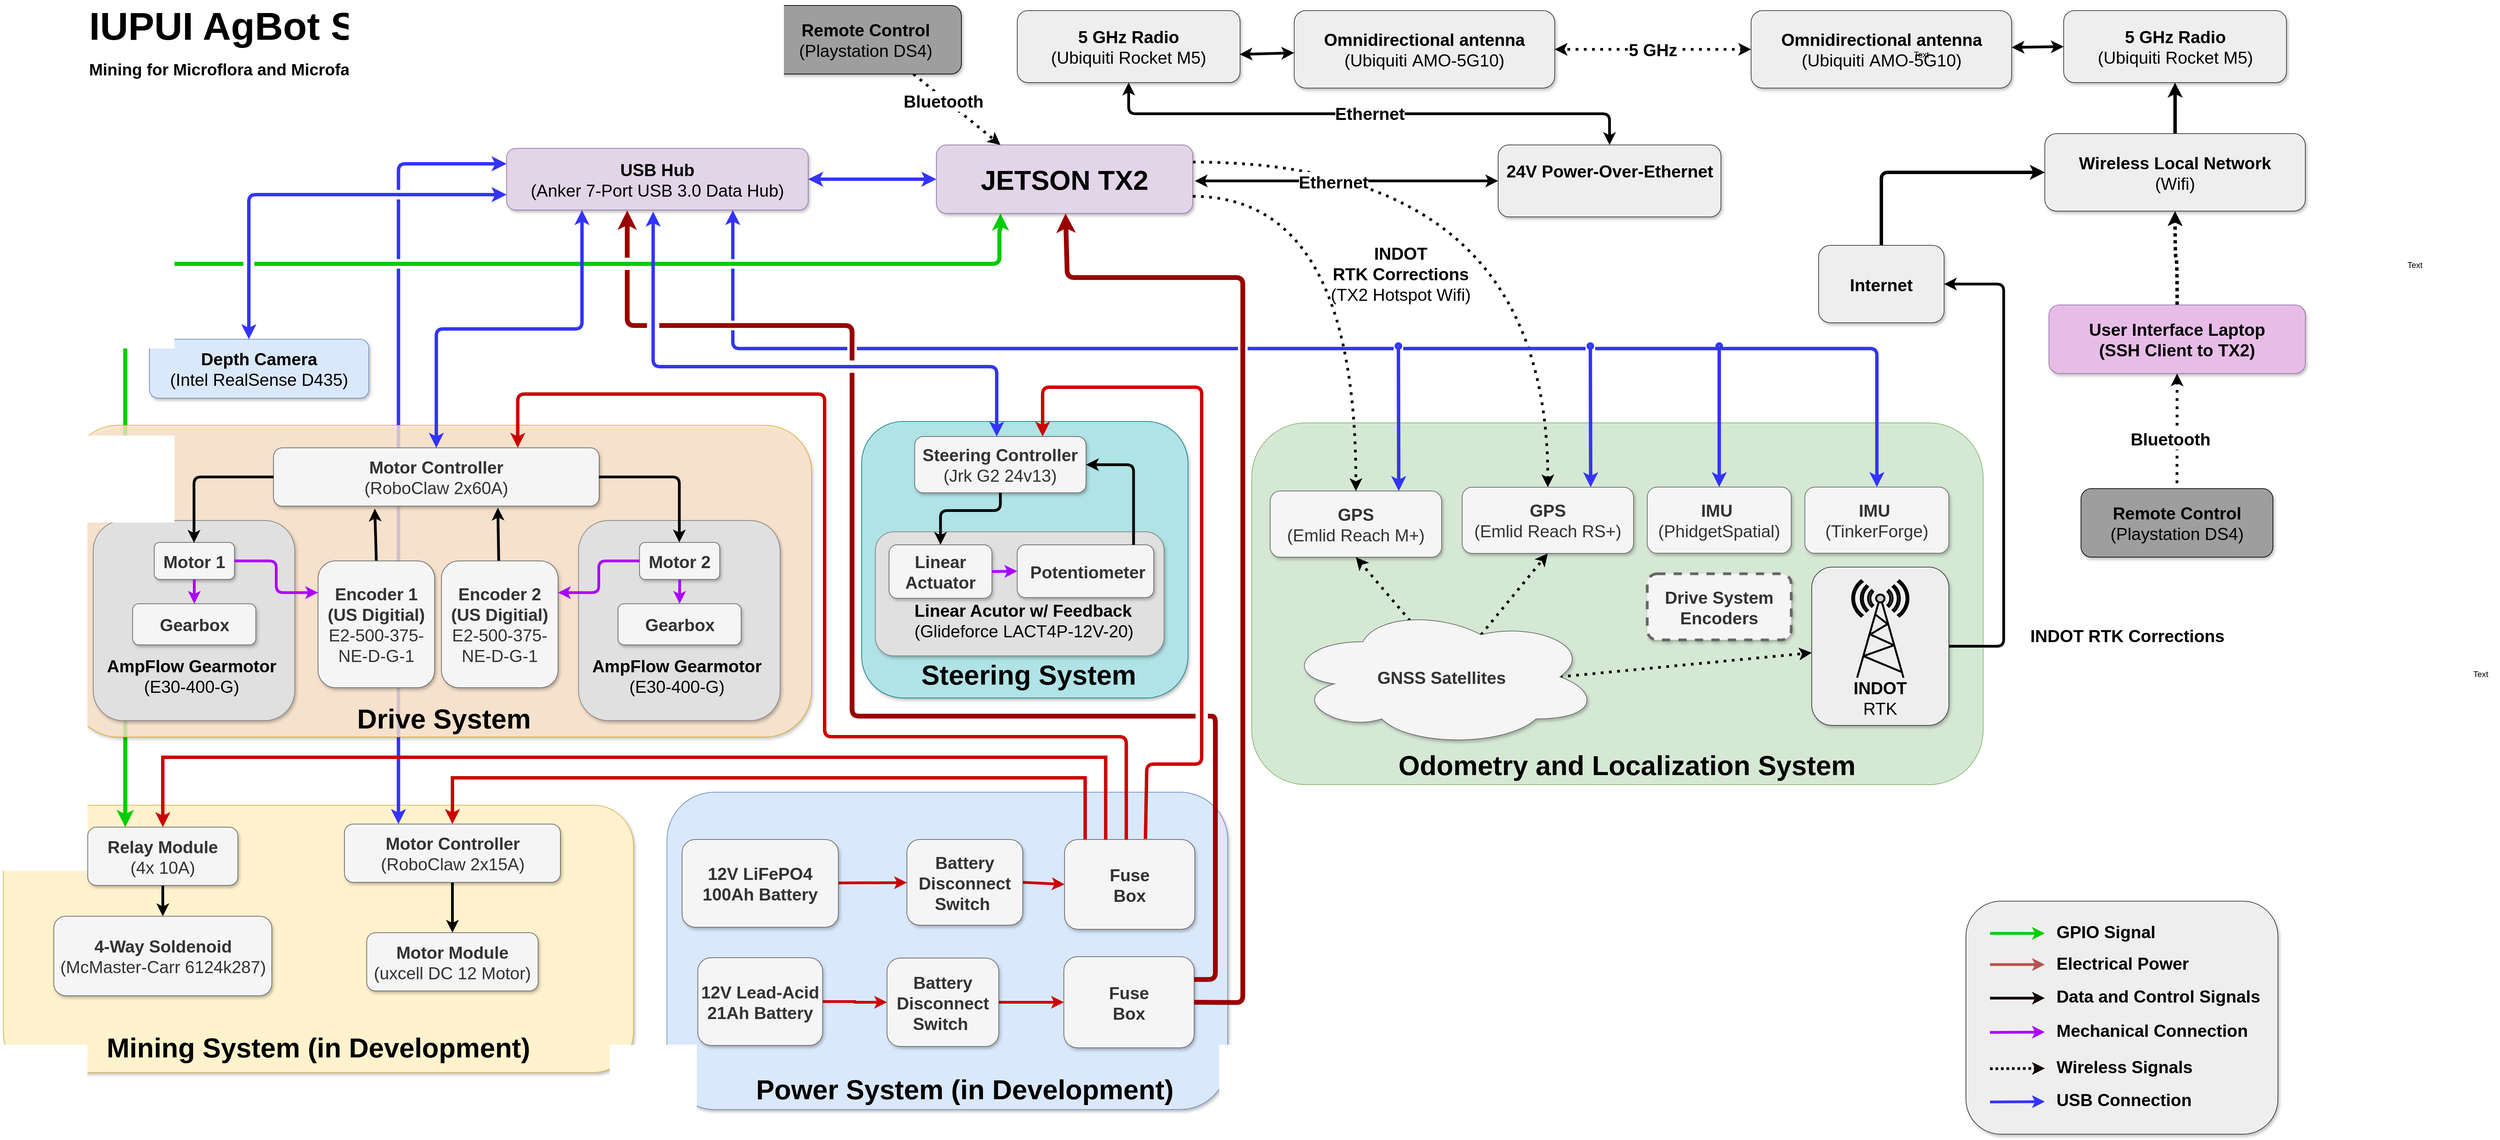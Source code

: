 <mxfile version="10.7.5" type="github"><diagram id="c7b91527-b3c9-c401-8c27-ed36d9b6db45" name="Page-1"><mxGraphModel dx="5685" dy="1828" grid="1" gridSize="10" guides="1" tooltips="1" connect="1" arrows="1" fold="1" page="1" pageScale="1" pageWidth="1100" pageHeight="850" background="none" math="0" shadow="0"><root><mxCell id="0"/><mxCell id="1" parent="0"/><mxCell id="mh8wZP59C19IAuyCAuwF-59" value="" style="rounded=1;whiteSpace=wrap;html=1;fillColor=#eeeeee;strokeColor=#36393d;shadow=1;" vertex="1" parent="1"><mxGeometry x="1685" y="1340" width="455" height="340" as="geometry"/></mxCell><mxCell id="3Rk6puKubH_2i6GcZ30m-33" value="" style="rounded=1;whiteSpace=wrap;html=1;fillColor=#fff2cc;strokeColor=#d6b656;shadow=1;" parent="1" vertex="1"><mxGeometry x="-1178" y="1200" width="919" height="390" as="geometry"/></mxCell><mxCell id="8XZbsnvx1l9D3-8r-1lt-58" value="&lt;font style=&quot;font-size: 25px&quot;&gt;&lt;br&gt;&lt;/font&gt;" style="rounded=1;whiteSpace=wrap;html=1;fillColor=#d5e8d4;strokeColor=#82b366;shadow=0;" parent="1" vertex="1"><mxGeometry x="643" y="642" width="1067" height="528" as="geometry"/></mxCell><mxCell id="6LQpHchEncm5J4USK1RE-42" style="edgeStyle=orthogonalEdgeStyle;rounded=1;html=1;entryX=0;entryY=0.5;entryDx=0;entryDy=0;jettySize=auto;orthogonalLoop=1;strokeColor=#3333FF;strokeWidth=5;fillColor=#ffffff;startArrow=classic;startFill=1;" parent="1" source="2" target="v0QD_bdSHW0CZXDY8xYx-74" edge="1"><mxGeometry relative="1" as="geometry"/></mxCell><mxCell id="2" value="&lt;font style=&quot;font-size: 25px&quot;&gt;&lt;b&gt;USB Hub&lt;/b&gt;&lt;br&gt;(Anker 7-Port USB 3.0 Data Hub)&lt;/font&gt;&lt;span&gt;&lt;b&gt;&lt;br&gt;&lt;/b&gt;&lt;/span&gt;" style="rounded=1;whiteSpace=wrap;html=1;fillColor=#e1d5e7;strokeColor=#9673a6;shadow=1;" parent="1" vertex="1"><mxGeometry x="-444" y="241.5" width="440" height="90" as="geometry"/></mxCell><mxCell id="rVaA4te5ELZf3qV621WV-30" style="edgeStyle=orthogonalEdgeStyle;rounded=1;html=1;exitX=0.25;exitY=1;exitDx=0;exitDy=0;entryX=0.75;entryY=0;entryDx=0;entryDy=0;jettySize=auto;orthogonalLoop=1;strokeColor=none;fontSize=25;strokeWidth=4;fillColor=#ffffff;endFill=1;" parent="1" source="25" target="2" edge="1"><mxGeometry relative="1" as="geometry"/></mxCell><mxCell id="rVaA4te5ELZf3qV621WV-31" style="rounded=0;html=1;exitX=0.75;exitY=1;exitDx=0;exitDy=0;entryX=0.25;entryY=0;entryDx=0;entryDy=0;dashed=1;dashPattern=1 2;jettySize=auto;orthogonalLoop=1;strokeColor=#000000;shadow=0;strokeWidth=4;fillColor=#e1d5e7;" parent="1" source="25" target="v0QD_bdSHW0CZXDY8xYx-74" edge="1"><mxGeometry relative="1" as="geometry"/></mxCell><mxCell id="rVaA4te5ELZf3qV621WV-35" value="&lt;b&gt;&lt;font style=&quot;font-size: 25px&quot;&gt;Bluetooth&lt;/font&gt;&lt;/b&gt;" style="text;html=1;resizable=0;points=[];align=center;verticalAlign=middle;labelBackgroundColor=#ffffff;" parent="rVaA4te5ELZf3qV621WV-31" vertex="1" connectable="0"><mxGeometry x="-0.31" y="-3" relative="1" as="geometry"><mxPoint x="1" y="1" as="offset"/></mxGeometry></mxCell><mxCell id="25" value="&lt;font style=&quot;font-size: 25px&quot;&gt;&lt;b&gt;Remote Control&lt;/b&gt;&lt;br&gt;(Playstation DS4)&lt;br&gt;&lt;/font&gt;" style="rounded=1;whiteSpace=wrap;html=1;fillColor=#9E9E9E;strokeColor=#000000;shadow=1;" parent="1" vertex="1"><mxGeometry x="-60.5" y="33" width="280" height="100" as="geometry"/></mxCell><mxCell id="45503edd2d06e778-76" value="&lt;font size=&quot;1&quot;&gt;&lt;b style=&quot;font-size: 57px&quot;&gt;IUPUI AgBot System Diagram&lt;br&gt;&lt;/b&gt;&lt;/font&gt;&lt;h1&gt;&lt;font style=&quot;font-size: 24px&quot;&gt;Mining for Microflora and Microfauna Competition 2019&lt;/font&gt;&lt;/h1&gt;" style="text;html=1;resizable=0;points=[];autosize=1;align=left;verticalAlign=top;spacingTop=-4;" parent="1" vertex="1"><mxGeometry x="-1055" y="25.5" width="820" height="80" as="geometry"/></mxCell><mxCell id="rVaA4te5ELZf3qV621WV-32" style="edgeStyle=orthogonalEdgeStyle;rounded=1;html=1;entryX=0;entryY=0.75;entryDx=0;entryDy=0;jettySize=auto;orthogonalLoop=1;strokeColor=#3333FF;fontSize=11;strokeWidth=5;fillColor=#ffffff;jumpStyle=gap;startFill=1;startArrow=classic;" parent="1" source="26170d804cf14bd1-32" target="2" edge="1"><mxGeometry relative="1" as="geometry"><Array as="points"><mxPoint x="-820" y="309"/></Array></mxGeometry></mxCell><mxCell id="2dcc7b0d06d310d5-36" style="edgeStyle=orthogonalEdgeStyle;rounded=1;html=1;exitX=0.5;exitY=1;jettySize=auto;orthogonalLoop=1;fontSize=25;strokeWidth=4;fillColor=#ffffff;endFill=1;entryX=0.5;entryY=0;entryDx=0;entryDy=0;startArrow=classic;startFill=1;" parent="1" source="2dcc7b0d06d310d5-35" target="mh8wZP59C19IAuyCAuwF-30" edge="1"><mxGeometry relative="1" as="geometry"><mxPoint x="601" y="252.5" as="targetPoint"/></mxGeometry></mxCell><mxCell id="rVaA4te5ELZf3qV621WV-36" value="&lt;b&gt;&lt;font style=&quot;font-size: 25px&quot;&gt;Ethernet&lt;/font&gt;&lt;/b&gt;" style="text;html=1;resizable=0;points=[];align=center;verticalAlign=middle;labelBackgroundColor=#ffffff;" parent="2dcc7b0d06d310d5-36" vertex="1" connectable="0"><mxGeometry x="0.148" y="-4" relative="1" as="geometry"><mxPoint x="-58" y="-5" as="offset"/></mxGeometry></mxCell><mxCell id="2dcc7b0d06d310d5-35" value="&lt;span style=&quot;font-size: 25px&quot;&gt;&lt;b&gt;5 GHz Radio&lt;/b&gt;&lt;br&gt;(Ubiquiti Rocket M5)&lt;br&gt;&lt;/span&gt;" style="rounded=1;whiteSpace=wrap;html=1;fillColor=#eeeeee;strokeColor=#36393d;shadow=1;" parent="1" vertex="1"><mxGeometry x="301" y="40.5" width="325" height="105" as="geometry"/></mxCell><mxCell id="jdkpHbLu3Jlb3VAFprXg-52" style="edgeStyle=orthogonalEdgeStyle;rounded=1;orthogonalLoop=1;jettySize=auto;html=1;exitX=0.25;exitY=1;exitDx=0;exitDy=0;entryX=0.25;entryY=0;entryDx=0;entryDy=0;strokeColor=#00CC00;strokeWidth=6;startArrow=classic;startFill=1;jumpStyle=gap;" parent="1" source="v0QD_bdSHW0CZXDY8xYx-74" target="jdkpHbLu3Jlb3VAFprXg-36" edge="1"><mxGeometry relative="1" as="geometry"><Array as="points"><mxPoint x="277" y="360"/><mxPoint x="275" y="360"/><mxPoint x="275" y="410"/><mxPoint x="-1000" y="410"/></Array></mxGeometry></mxCell><mxCell id="mh8wZP59C19IAuyCAuwF-39" style="edgeStyle=orthogonalEdgeStyle;curved=1;rounded=0;orthogonalLoop=1;jettySize=auto;html=1;exitX=1;exitY=0.25;exitDx=0;exitDy=0;shadow=0;dashed=1;dashPattern=1 2;strokeWidth=4;fillColor=#e1d5e7;" edge="1" parent="1" source="v0QD_bdSHW0CZXDY8xYx-74" target="6LQpHchEncm5J4USK1RE-31"><mxGeometry relative="1" as="geometry"/></mxCell><mxCell id="v0QD_bdSHW0CZXDY8xYx-74" value="&lt;font style=&quot;font-size: 40px&quot;&gt;&lt;b&gt;JETSON TX2&lt;/b&gt;&lt;/font&gt;" style="rounded=1;whiteSpace=wrap;html=1;fillColor=#e1d5e7;strokeColor=#9673a6;shadow=1;" parent="1" vertex="1"><mxGeometry x="183" y="236.5" width="374" height="100" as="geometry"/></mxCell><mxCell id="rVaA4te5ELZf3qV621WV-38" style="rounded=1;html=1;entryX=0.998;entryY=0.608;entryDx=0;entryDy=0;entryPerimeter=0;jettySize=auto;orthogonalLoop=1;strokeColor=#000000;fontSize=25;strokeWidth=4;fillColor=#ffffff;endFill=1;startFill=1;startArrow=classic;" parent="1" source="rVaA4te5ELZf3qV621WV-37" target="2dcc7b0d06d310d5-35" edge="1"><mxGeometry relative="1" as="geometry"/></mxCell><mxCell id="rVaA4te5ELZf3qV621WV-37" value="&lt;font style=&quot;font-size: 25px&quot;&gt;&lt;font style=&quot;font-weight: bold&quot;&gt;Omnidirectional antenna&lt;/font&gt;&lt;font&gt;&lt;br&gt;(Ubiquiti&amp;nbsp;&lt;/font&gt;&lt;span&gt;AMO-5G10&lt;/span&gt;&lt;font&gt;)&lt;/font&gt;&lt;/font&gt;&lt;br&gt;" style="rounded=1;whiteSpace=wrap;html=1;fillColor=#eeeeee;strokeColor=#36393d;shadow=1;" parent="1" vertex="1"><mxGeometry x="705" y="40.5" width="380" height="113" as="geometry"/></mxCell><mxCell id="-417WDBz5dglpGDmRarM-48" style="edgeStyle=elbowEdgeStyle;curved=1;elbow=vertical;html=1;entryX=0.5;entryY=1;entryDx=0;entryDy=0;startArrow=none;startFill=0;endArrow=classic;endFill=1;jettySize=auto;orthogonalLoop=1;strokeWidth=5;dashed=1;dashPattern=1 1;" parent="1" source="iuXZMfRsGeVbIPqEI-tI-31" target="-417WDBz5dglpGDmRarM-35" edge="1"><mxGeometry relative="1" as="geometry"/></mxCell><mxCell id="mh8wZP59C19IAuyCAuwF-57" style="edgeStyle=none;rounded=0;jumpStyle=gap;orthogonalLoop=1;jettySize=auto;html=1;entryX=0.5;entryY=0;entryDx=0;entryDy=0;endArrow=none;shadow=0;dashed=1;dashPattern=1 2;strokeWidth=4;fillColor=#e1d5e7;startArrow=classic;startFill=1;endFill=0;" edge="1" parent="1" source="iuXZMfRsGeVbIPqEI-tI-31" target="mh8wZP59C19IAuyCAuwF-53"><mxGeometry relative="1" as="geometry"/></mxCell><mxCell id="mh8wZP59C19IAuyCAuwF-58" value="&lt;b&gt;&lt;font style=&quot;font-size: 25px&quot;&gt;Bluetooth&lt;/font&gt;&lt;/b&gt;" style="text;html=1;resizable=0;points=[];align=center;verticalAlign=middle;labelBackgroundColor=#ffffff;" vertex="1" connectable="0" parent="mh8wZP59C19IAuyCAuwF-57"><mxGeometry x="0.14" y="-10" relative="1" as="geometry"><mxPoint y="-1" as="offset"/></mxGeometry></mxCell><mxCell id="iuXZMfRsGeVbIPqEI-tI-31" value="&lt;b style=&quot;font-size: 25px&quot;&gt;&lt;font style=&quot;font-size: 25px&quot;&gt;User Interface Laptop&lt;br&gt;(SSH Client to TX2)&lt;/font&gt;&lt;br&gt;&lt;/b&gt;" style="rounded=1;whiteSpace=wrap;html=1;fillColor=#E7BDE7;strokeColor=#9673a6;shadow=1;" parent="1" vertex="1"><mxGeometry x="1806" y="470" width="374" height="100" as="geometry"/></mxCell><mxCell id="iuXZMfRsGeVbIPqEI-tI-39" value="&lt;font style=&quot;font-size: 25px&quot;&gt;&lt;b&gt;5 GHz&lt;/b&gt;&lt;/font&gt;" style="rounded=0;html=1;jettySize=auto;orthogonalLoop=1;shadow=0;dashed=1;dashPattern=1 2;strokeWidth=4;fillColor=#e1d5e7;startArrow=classic;startFill=1;exitX=0;exitY=0.5;exitDx=0;exitDy=0;entryX=1;entryY=0.5;entryDx=0;entryDy=0;" parent="1" source="-417WDBz5dglpGDmRarM-34" target="rVaA4te5ELZf3qV621WV-37" edge="1"><mxGeometry relative="1" as="geometry"><mxPoint x="1140" y="100" as="targetPoint"/></mxGeometry></mxCell><mxCell id="8XZbsnvx1l9D3-8r-1lt-42" style="edgeStyle=orthogonalEdgeStyle;rounded=1;html=1;entryX=0;entryY=0.25;entryDx=0;entryDy=0;jettySize=auto;orthogonalLoop=1;fontSize=11;strokeWidth=5;fillColor=#ffffff;strokeColor=#3333FF;exitX=0.25;exitY=0;exitDx=0;exitDy=0;startFill=1;startArrow=classic;jumpStyle=gap;" parent="1" source="jdkpHbLu3Jlb3VAFprXg-31" target="2" edge="1"><mxGeometry relative="1" as="geometry"><Array as="points"><mxPoint x="-602" y="264"/></Array></mxGeometry></mxCell><mxCell id="8XZbsnvx1l9D3-8r-1lt-33" value="" style="group" parent="1" vertex="1" connectable="0"><mxGeometry x="-210" y="1181" width="818" height="463" as="geometry"/></mxCell><mxCell id="26170d804cf14bd1-42" value="" style="rounded=1;whiteSpace=wrap;html=1;fillColor=#dae8fc;strokeColor=#6c8ebf;shadow=1;glass=0;" parent="8XZbsnvx1l9D3-8r-1lt-33" vertex="1"><mxGeometry width="818" height="463" as="geometry"/></mxCell><mxCell id="HLQIDa3wRBt0bPIOWAy8-32" style="rounded=0;html=1;exitX=1;exitY=0.5;exitDx=0;exitDy=0;entryX=0;entryY=0.5;entryDx=0;entryDy=0;jettySize=auto;orthogonalLoop=1;strokeWidth=4;strokeColor=#CC0000;" parent="8XZbsnvx1l9D3-8r-1lt-33" source="26170d804cf14bd1-50" target="HLQIDa3wRBt0bPIOWAy8-30" edge="1"><mxGeometry relative="1" as="geometry"/></mxCell><mxCell id="26170d804cf14bd1-50" value="&lt;font style=&quot;font-size: 25px&quot;&gt;&lt;b&gt;Battery Disconnect Switch&amp;nbsp;&lt;/b&gt;&lt;/font&gt;" style="rounded=1;whiteSpace=wrap;html=1;fillColor=#f5f5f5;strokeColor=#666666;shadow=1;fontColor=#333333;" parent="8XZbsnvx1l9D3-8r-1lt-33" vertex="1"><mxGeometry x="350" y="69" width="169" height="125" as="geometry"/></mxCell><mxCell id="10125d46b86799fe-33" style="rounded=1;html=1;jettySize=auto;orthogonalLoop=1;fontSize=25;strokeColor=#CC0000;strokeWidth=4;fillColor=#ffffff;endFill=1;" parent="8XZbsnvx1l9D3-8r-1lt-33" source="26170d804cf14bd1-52" target="26170d804cf14bd1-50" edge="1"><mxGeometry relative="1" as="geometry"/></mxCell><mxCell id="26170d804cf14bd1-52" value="&lt;font size=&quot;1&quot;&gt;&lt;b style=&quot;font-size: 25px&quot;&gt;12V LiFePO4 100Ah Battery&lt;/b&gt;&lt;/font&gt;" style="rounded=1;whiteSpace=wrap;html=1;fillColor=#f5f5f5;strokeColor=#666666;shadow=1;fontColor=#333333;" parent="8XZbsnvx1l9D3-8r-1lt-33" vertex="1"><mxGeometry x="22" y="69" width="228" height="128" as="geometry"/></mxCell><mxCell id="10125d46b86799fe-26" value="&lt;font style=&quot;font-size: 40px&quot;&gt;Power System (in Development)&lt;/font&gt;" style="text;html=1;fontSize=25;fontStyle=1;align=center;" parent="8XZbsnvx1l9D3-8r-1lt-33" vertex="1"><mxGeometry x="329.575" y="403" width="209.325" height="40" as="geometry"/></mxCell><mxCell id="HLQIDa3wRBt0bPIOWAy8-30" value="&lt;font style=&quot;font-size: 25px&quot;&gt;&lt;b&gt;Fuse&lt;br&gt;Box&lt;/b&gt;&lt;/font&gt;&lt;br style=&quot;font-size: 25px&quot;&gt;" style="rounded=1;whiteSpace=wrap;html=1;fillColor=#f5f5f5;strokeColor=#666666;shadow=1;fontColor=#333333;" parent="8XZbsnvx1l9D3-8r-1lt-33" vertex="1"><mxGeometry x="580" y="69" width="190" height="131" as="geometry"/></mxCell><mxCell id="jdkpHbLu3Jlb3VAFprXg-56" style="edgeStyle=orthogonalEdgeStyle;rounded=0;orthogonalLoop=1;jettySize=auto;html=1;exitX=1;exitY=0.5;exitDx=0;exitDy=0;entryX=0;entryY=0.5;entryDx=0;entryDy=0;strokeColor=#CC0000;strokeWidth=4;" parent="8XZbsnvx1l9D3-8r-1lt-33" source="jdkpHbLu3Jlb3VAFprXg-33" target="jdkpHbLu3Jlb3VAFprXg-54" edge="1"><mxGeometry relative="1" as="geometry"/></mxCell><mxCell id="jdkpHbLu3Jlb3VAFprXg-33" value="&lt;div&gt;&lt;font size=&quot;1&quot;&gt;&lt;b style=&quot;font-size: 25px&quot;&gt;12V Lead-Acid&lt;br&gt;&lt;/b&gt;&lt;/font&gt;&lt;/div&gt;&lt;div&gt;&lt;font size=&quot;1&quot;&gt;&lt;b style=&quot;font-size: 25px&quot;&gt;21Ah Battery&lt;/b&gt;&lt;/font&gt;&lt;/div&gt;" style="rounded=1;whiteSpace=wrap;html=1;fillColor=#f5f5f5;strokeColor=#666666;shadow=1;fontColor=#333333;" parent="8XZbsnvx1l9D3-8r-1lt-33" vertex="1"><mxGeometry x="45" y="241.5" width="182" height="128" as="geometry"/></mxCell><mxCell id="jdkpHbLu3Jlb3VAFprXg-53" value="&lt;font style=&quot;font-size: 25px&quot;&gt;&lt;b&gt;Fuse&lt;br&gt;Box&lt;/b&gt;&lt;/font&gt;&lt;br style=&quot;font-size: 25px&quot;&gt;" style="rounded=1;whiteSpace=wrap;html=1;fillColor=#f5f5f5;strokeColor=#666666;shadow=1;fontColor=#333333;" parent="8XZbsnvx1l9D3-8r-1lt-33" vertex="1"><mxGeometry x="579" y="240" width="190" height="133" as="geometry"/></mxCell><mxCell id="jdkpHbLu3Jlb3VAFprXg-55" style="edgeStyle=orthogonalEdgeStyle;rounded=0;orthogonalLoop=1;jettySize=auto;html=1;exitX=1;exitY=0.5;exitDx=0;exitDy=0;entryX=0;entryY=0.5;entryDx=0;entryDy=0;strokeColor=#CC0000;strokeWidth=4;" parent="8XZbsnvx1l9D3-8r-1lt-33" source="jdkpHbLu3Jlb3VAFprXg-54" target="jdkpHbLu3Jlb3VAFprXg-53" edge="1"><mxGeometry relative="1" as="geometry"/></mxCell><mxCell id="jdkpHbLu3Jlb3VAFprXg-54" value="&lt;font style=&quot;font-size: 25px&quot;&gt;&lt;b&gt;Battery Disconnect Switch&amp;nbsp;&lt;/b&gt;&lt;/font&gt;" style="rounded=1;whiteSpace=wrap;html=1;fillColor=#f5f5f5;strokeColor=#666666;shadow=1;fontColor=#333333;" parent="8XZbsnvx1l9D3-8r-1lt-33" vertex="1"><mxGeometry x="321" y="242" width="163" height="129" as="geometry"/></mxCell><UserObject label="" link="data:page/id,EHFSqEi-bLDPnKCzyx4U" id="8XZbsnvx1l9D3-8r-1lt-41"><mxCell style="group" parent="1" vertex="1" connectable="0"><mxGeometry x="74" y="640" width="478.75" height="403.443" as="geometry"/></mxCell></UserObject><mxCell id="k_vheCepNhKbrsi26CVY-59" value="" style="group" parent="8XZbsnvx1l9D3-8r-1lt-41" vertex="1" connectable="0"><mxGeometry width="478.75" height="403.443" as="geometry"/></mxCell><mxCell id="45503edd2d06e778-61" value="" style="rounded=1;whiteSpace=wrap;html=1;shadow=1;glass=0;fillColor=#b0e3e6;strokeColor=#0e8088;" parent="k_vheCepNhKbrsi26CVY-59" vertex="1"><mxGeometry width="476" height="403.443" as="geometry"/></mxCell><mxCell id="v0QD_bdSHW0CZXDY8xYx-67" value="" style="rounded=1;whiteSpace=wrap;html=1;shadow=1;glass=0;fillColor=#E0E0E0;strokeColor=#808080;" parent="k_vheCepNhKbrsi26CVY-59" vertex="1"><mxGeometry x="20" y="161" width="421" height="181" as="geometry"/></mxCell><mxCell id="45503edd2d06e778-48" value="&lt;font style=&quot;font-size: 25px&quot;&gt;&lt;b&gt;Linear Actuator&lt;/b&gt;&lt;/font&gt;" style="rounded=1;whiteSpace=wrap;html=1;shadow=1;glass=0;fillColor=#f5f5f5;strokeColor=#666666;fontColor=#333333;" parent="k_vheCepNhKbrsi26CVY-59" vertex="1"><mxGeometry x="40" y="180" width="150" height="78" as="geometry"/></mxCell><mxCell id="45503edd2d06e778-54" value="&lt;font style=&quot;font-size: 25px&quot;&gt;&lt;b&gt;&amp;nbsp;Potentiometer&lt;/b&gt;&lt;/font&gt;" style="rounded=1;whiteSpace=wrap;html=1;shadow=1;glass=0;fillColor=#f5f5f5;strokeColor=#666666;fontColor=#333333;" parent="k_vheCepNhKbrsi26CVY-59" vertex="1"><mxGeometry x="227" y="180" width="199" height="77" as="geometry"/></mxCell><mxCell id="26170d804cf14bd1-93" style="html=1;exitX=1;exitY=0.5;entryX=0;entryY=0.5;jettySize=auto;orthogonalLoop=1;strokeWidth=4;fillColor=#aa00ff;fontSize=25;endArrow=classic;endFill=1;strokeColor=#aa00ff;entryDx=0;entryDy=0;" parent="k_vheCepNhKbrsi26CVY-59" source="45503edd2d06e778-48" target="45503edd2d06e778-54" edge="1"><mxGeometry relative="1" as="geometry"/></mxCell><mxCell id="45503edd2d06e778-75" value="&lt;font style=&quot;font-size: 40px&quot;&gt;&lt;b&gt;Steering System&lt;/b&gt;&lt;/font&gt;" style="text;html=1;resizable=0;points=[];autosize=1;align=left;verticalAlign=top;spacingTop=-4;" parent="k_vheCepNhKbrsi26CVY-59" vertex="1"><mxGeometry x="85.25" y="342.609" width="330" height="30" as="geometry"/></mxCell><mxCell id="4" value="&lt;span style=&quot;font-size: 25px&quot;&gt;&lt;span style=&quot;font-weight: bold ; font-size: 25px&quot;&gt;Steering Controller&lt;/span&gt;&lt;font style=&quot;font-size: 25px&quot;&gt; &lt;br&gt;&lt;/font&gt;&lt;/span&gt;&lt;font style=&quot;font-size: 25px&quot;&gt;(&lt;span&gt;Jrk G2 24v13)&lt;/span&gt;&lt;br&gt;&lt;/font&gt;" style="rounded=1;whiteSpace=wrap;html=1;fillColor=#f5f5f5;strokeColor=#666666;shadow=1;fontColor=#333333;" parent="k_vheCepNhKbrsi26CVY-59" vertex="1"><mxGeometry x="77.35" y="22.024" width="249.9" height="82.09" as="geometry"/></mxCell><mxCell id="45503edd2d06e778-53" value="" style="edgeStyle=orthogonalEdgeStyle;rounded=1;html=1;entryX=0.5;entryY=0;jettySize=auto;orthogonalLoop=1;strokeColor=#000000;strokeWidth=4;" parent="k_vheCepNhKbrsi26CVY-59" source="4" target="45503edd2d06e778-48" edge="1"><mxGeometry relative="1" as="geometry"><mxPoint x="128.747" y="148.262" as="targetPoint"/><Array as="points"><mxPoint x="202" y="130"/><mxPoint x="115" y="130"/></Array></mxGeometry></mxCell><mxCell id="26" style="edgeStyle=orthogonalEdgeStyle;rounded=1;html=1;entryX=1;entryY=0.5;jettySize=auto;orthogonalLoop=1;strokeWidth=4;jumpStyle=none;" parent="k_vheCepNhKbrsi26CVY-59" source="45503edd2d06e778-54" target="4" edge="1"><mxGeometry relative="1" as="geometry"><mxPoint x="366.917" y="152.167" as="sourcePoint"/><Array as="points"><mxPoint x="396.667" y="63.069"/></Array></mxGeometry></mxCell><mxCell id="v0QD_bdSHW0CZXDY8xYx-69" value="&lt;font&gt;&lt;span style=&quot;font-size: 25px&quot;&gt;&lt;b&gt;Linear Acutor w/ Feedback&lt;/b&gt;&lt;br&gt;(&lt;/span&gt;&lt;span style=&quot;font-size: 25px&quot;&gt;Glideforce LACT4P-12V-20)&lt;/span&gt;&lt;b style=&quot;font-size: 25px&quot;&gt;&lt;br&gt;&lt;/b&gt;&lt;/font&gt;" style="text;html=1;resizable=0;points=[];autosize=1;align=left;verticalAlign=top;spacingTop=-4;" parent="k_vheCepNhKbrsi26CVY-59" vertex="1"><mxGeometry x="75.367" y="257.983" width="340" height="40" as="geometry"/></mxCell><mxCell id="26170d804cf14bd1-69" style="html=1;jettySize=auto;orthogonalLoop=1;strokeWidth=5;fillColor=#ffffff;startArrow=classic;startFill=1;exitX=0.486;exitY=1.025;exitDx=0;exitDy=0;exitPerimeter=0;edgeStyle=orthogonalEdgeStyle;strokeColor=#3333FF;rounded=1;" parent="1" source="2" target="4" edge="1"><mxGeometry relative="1" as="geometry"><mxPoint x="351" y="306.5" as="sourcePoint"/><Array as="points"><mxPoint x="-230" y="560"/><mxPoint x="271" y="560"/></Array><mxPoint x="276" y="670" as="targetPoint"/></mxGeometry></mxCell><mxCell id="8XZbsnvx1l9D3-8r-1lt-55" style="rounded=1;html=1;startArrow=classic;startFill=1;jettySize=auto;orthogonalLoop=1;strokeColor=#CC0000;strokeWidth=5;elbow=vertical;endArrow=none;endFill=0;entryX=0.621;entryY=-0.006;entryDx=0;entryDy=0;entryPerimeter=0;" parent="1" target="HLQIDa3wRBt0bPIOWAy8-30" edge="1"><mxGeometry relative="1" as="geometry"><mxPoint x="420" y="1140" as="targetPoint"/><Array as="points"><mxPoint x="338" y="590"/><mxPoint x="570" y="590"/><mxPoint x="570" y="1140"/><mxPoint x="490" y="1140"/></Array><mxPoint x="338" y="662" as="sourcePoint"/></mxGeometry></mxCell><mxCell id="8XZbsnvx1l9D3-8r-1lt-57" style="edgeStyle=none;rounded=1;html=1;startArrow=classic;startFill=1;endArrow=none;endFill=0;jettySize=auto;orthogonalLoop=1;strokeColor=#990000;strokeWidth=7;entryX=1;entryY=0.5;entryDx=0;entryDy=0;" parent="1" source="v0QD_bdSHW0CZXDY8xYx-74" target="jdkpHbLu3Jlb3VAFprXg-53" edge="1"><mxGeometry relative="1" as="geometry"><mxPoint x="520" y="1250" as="targetPoint"/><Array as="points"><mxPoint x="374" y="430"/><mxPoint x="630" y="430"/><mxPoint x="630" y="1488"/></Array></mxGeometry></mxCell><mxCell id="8XZbsnvx1l9D3-8r-1lt-44" style="edgeStyle=orthogonalEdgeStyle;rounded=1;html=1;exitX=0.4;exitY=1.006;exitDx=0;exitDy=0;jettySize=auto;orthogonalLoop=1;strokeWidth=7;strokeColor=#990000;startArrow=classic;startFill=1;endArrow=none;endFill=0;exitPerimeter=0;entryX=1;entryY=0.25;entryDx=0;entryDy=0;jumpStyle=gap;" parent="1" source="2" target="jdkpHbLu3Jlb3VAFprXg-53" edge="1"><mxGeometry relative="1" as="geometry"><Array as="points"><mxPoint x="-268" y="500"/><mxPoint x="60" y="500"/><mxPoint x="60" y="1070"/><mxPoint x="590" y="1070"/><mxPoint x="590" y="1454"/></Array><mxPoint x="462" y="1240" as="targetPoint"/></mxGeometry></mxCell><mxCell id="-417WDBz5dglpGDmRarM-32" value="&lt;span style=&quot;font-size: 25px&quot;&gt;&lt;b&gt;5 GHz Radio&lt;/b&gt;&lt;br&gt;(Ubiquiti Rocket M5)&lt;br&gt;&lt;/span&gt;" style="rounded=1;whiteSpace=wrap;html=1;fillColor=#eeeeee;strokeColor=#36393d;shadow=1;" parent="1" vertex="1"><mxGeometry x="1827.5" y="40.5" width="325" height="105" as="geometry"/></mxCell><mxCell id="-417WDBz5dglpGDmRarM-33" style="rounded=1;html=1;entryX=0;entryY=0.5;entryDx=0;entryDy=0;jettySize=auto;orthogonalLoop=1;strokeColor=#000000;fontSize=25;strokeWidth=4;fillColor=#ffffff;endFill=1;startFill=1;startArrow=classic;" parent="1" source="-417WDBz5dglpGDmRarM-34" target="-417WDBz5dglpGDmRarM-32" edge="1"><mxGeometry relative="1" as="geometry"/></mxCell><mxCell id="-417WDBz5dglpGDmRarM-34" value="&lt;font style=&quot;font-size: 25px&quot;&gt;&lt;font style=&quot;font-weight: bold&quot;&gt;Omnidirectional antenna&lt;/font&gt;&lt;font&gt;&lt;br&gt;(Ubiquiti&amp;nbsp;&lt;/font&gt;&lt;span&gt;AMO-5G10&lt;/span&gt;&lt;font&gt;)&lt;/font&gt;&lt;/font&gt;&lt;br&gt;" style="rounded=1;whiteSpace=wrap;html=1;fillColor=#eeeeee;strokeColor=#36393d;shadow=1;" parent="1" vertex="1"><mxGeometry x="1371.5" y="40.5" width="380" height="113" as="geometry"/></mxCell><mxCell id="-417WDBz5dglpGDmRarM-36" style="edgeStyle=orthogonalEdgeStyle;rounded=0;html=1;entryX=0.5;entryY=1;entryDx=0;entryDy=0;jettySize=auto;orthogonalLoop=1;strokeWidth=5;" parent="1" source="-417WDBz5dglpGDmRarM-35" target="-417WDBz5dglpGDmRarM-32" edge="1"><mxGeometry relative="1" as="geometry"/></mxCell><mxCell id="-417WDBz5dglpGDmRarM-35" value="&lt;font style=&quot;font-size: 25px&quot;&gt;&lt;b&gt;Wireless Local Network&lt;br&gt;&lt;/b&gt;(Wifi)&lt;/font&gt;&lt;b&gt;&lt;/b&gt;&lt;br&gt;" style="rounded=1;whiteSpace=wrap;html=1;fillColor=#eeeeee;strokeColor=#36393d;shadow=1;" parent="1" vertex="1"><mxGeometry x="1800" y="220" width="380" height="113" as="geometry"/></mxCell><mxCell id="-417WDBz5dglpGDmRarM-42" style="edgeStyle=orthogonalEdgeStyle;rounded=1;html=1;entryX=0;entryY=0.5;entryDx=0;entryDy=0;jettySize=auto;orthogonalLoop=1;strokeWidth=5;exitX=0.5;exitY=0;exitDx=0;exitDy=0;" parent="1" source="-417WDBz5dglpGDmRarM-37" target="-417WDBz5dglpGDmRarM-35" edge="1"><mxGeometry relative="1" as="geometry"/></mxCell><mxCell id="-417WDBz5dglpGDmRarM-37" value="&lt;font style=&quot;font-size: 25px&quot;&gt;&lt;b&gt;Internet&lt;/b&gt;&lt;/font&gt;&lt;br&gt;" style="rounded=1;whiteSpace=wrap;html=1;fillColor=#eeeeee;strokeColor=#36393d;shadow=1;" parent="1" vertex="1"><mxGeometry x="1470" y="383" width="183" height="113" as="geometry"/></mxCell><mxCell id="iuXZMfRsGeVbIPqEI-tI-40" value="&lt;br style=&quot;font-size: 25px&quot;&gt;" style="edgeStyle=elbowEdgeStyle;html=1;jettySize=auto;orthogonalLoop=1;shadow=0;strokeWidth=4;fillColor=#e1d5e7;startArrow=classic;startFill=1;endArrow=none;endFill=0;elbow=vertical;rounded=1;entryX=1;entryY=0.5;entryDx=0;entryDy=0;" parent="1" source="-417WDBz5dglpGDmRarM-37" target="iuXZMfRsGeVbIPqEI-tI-34" edge="1"><mxGeometry relative="1" as="geometry"><Array as="points"><mxPoint x="1740" y="680"/><mxPoint x="1780" y="550"/><mxPoint x="1800" y="930"/><mxPoint x="1590" y="530"/><mxPoint x="1580" y="530"/></Array></mxGeometry></mxCell><mxCell id="-417WDBz5dglpGDmRarM-49" value="&lt;font style=&quot;font-size: 25px&quot;&gt;&lt;b&gt;INDOT RTK Corrections&lt;/b&gt;&lt;/font&gt;" style="text;html=1;resizable=0;points=[];align=center;verticalAlign=middle;labelBackgroundColor=#ffffff;" parent="iuXZMfRsGeVbIPqEI-tI-40" vertex="1" connectable="0"><mxGeometry x="-0.052" y="3" relative="1" as="geometry"><mxPoint x="177" y="269.5" as="offset"/></mxGeometry></mxCell><mxCell id="-417WDBz5dglpGDmRarM-50" value="Text" style="text;html=1;resizable=0;points=[];autosize=1;align=left;verticalAlign=top;spacingTop=-4;" parent="1" vertex="1"><mxGeometry x="1607" y="95" width="40" height="20" as="geometry"/></mxCell><mxCell id="mh8wZP59C19IAuyCAuwF-52" style="rounded=1;orthogonalLoop=1;jettySize=auto;html=1;exitX=0.75;exitY=0;exitDx=0;exitDy=0;startArrow=classic;startFill=1;fontSize=11;strokeColor=#3333FF;strokeWidth=5;fillColor=#ffffff;endArrow=oval;endFill=0;" edge="1" parent="1" source="6LQpHchEncm5J4USK1RE-30"><mxGeometry relative="1" as="geometry"><mxPoint x="857" y="530" as="targetPoint"/></mxGeometry></mxCell><mxCell id="6LQpHchEncm5J4USK1RE-30" value="&lt;font style=&quot;font-size: 25px&quot;&gt;&lt;b&gt;GPS&lt;/b&gt;&lt;br&gt;(Emlid Reach M+)&lt;br&gt;&lt;/font&gt;" style="rounded=1;whiteSpace=wrap;html=1;fillColor=#f5f5f5;strokeColor=#666666;shadow=1;fontColor=#333333;" parent="1" vertex="1"><mxGeometry x="670" y="741.531" width="250" height="96.484" as="geometry"/></mxCell><mxCell id="6LQpHchEncm5J4USK1RE-33" style="edgeStyle=orthogonalEdgeStyle;rounded=0;html=1;entryX=0.5;entryY=0;entryDx=0;entryDy=0;jettySize=auto;orthogonalLoop=1;shadow=0;strokeColor=#000000;strokeWidth=4;fillColor=#e1d5e7;dashed=1;dashPattern=1 2;exitX=1;exitY=0.75;exitDx=0;exitDy=0;curved=1;" parent="1" source="v0QD_bdSHW0CZXDY8xYx-74" target="6LQpHchEncm5J4USK1RE-30" edge="1"><mxGeometry relative="1" as="geometry"><Array as="points"><mxPoint x="795" y="312"/></Array></mxGeometry></mxCell><mxCell id="6LQpHchEncm5J4USK1RE-40" value="&lt;font style=&quot;font-size: 25px&quot;&gt;&lt;b&gt;INDOT&lt;br&gt;RTK Corrections&lt;br&gt;&lt;/b&gt;(TX2 Hotspot Wifi)&lt;br&gt;&lt;/font&gt;" style="text;html=1;resizable=0;points=[];align=center;verticalAlign=middle;labelBackgroundColor=none;" parent="6LQpHchEncm5J4USK1RE-33" vertex="1" connectable="0"><mxGeometry x="-0.036" y="-4" relative="1" as="geometry"><mxPoint x="68.5" y="28.5" as="offset"/></mxGeometry></mxCell><mxCell id="6LQpHchEncm5J4USK1RE-38" style="edgeStyle=none;rounded=0;html=1;exitX=0.4;exitY=0.1;exitDx=0;exitDy=0;exitPerimeter=0;entryX=0.5;entryY=1;entryDx=0;entryDy=0;dashed=1;dashPattern=1 2;jettySize=auto;orthogonalLoop=1;strokeColor=#000000;shadow=0;strokeWidth=4;fillColor=#e1d5e7;" parent="1" source="6LQpHchEncm5J4USK1RE-35" target="6LQpHchEncm5J4USK1RE-30" edge="1"><mxGeometry relative="1" as="geometry"/></mxCell><mxCell id="6LQpHchEncm5J4USK1RE-39" style="html=1;exitX=0.625;exitY=0.2;exitDx=0;exitDy=0;exitPerimeter=0;entryX=0.5;entryY=1;entryDx=0;entryDy=0;dashed=1;dashPattern=1 2;jettySize=auto;orthogonalLoop=1;strokeColor=#000000;shadow=0;strokeWidth=4;fillColor=#e1d5e7;elbow=vertical;" parent="1" source="6LQpHchEncm5J4USK1RE-35" target="6LQpHchEncm5J4USK1RE-31" edge="1"><mxGeometry relative="1" as="geometry"/></mxCell><mxCell id="-417WDBz5dglpGDmRarM-43" style="rounded=0;html=1;exitX=0.875;exitY=0.5;exitDx=0;exitDy=0;exitPerimeter=0;jettySize=auto;orthogonalLoop=1;strokeWidth=4;shadow=0;dashed=1;dashPattern=1 2;fillColor=#e1d5e7;" parent="1" source="6LQpHchEncm5J4USK1RE-35" target="iuXZMfRsGeVbIPqEI-tI-34" edge="1"><mxGeometry relative="1" as="geometry"/></mxCell><mxCell id="6LQpHchEncm5J4USK1RE-35" value="&lt;b&gt;&lt;font style=&quot;font-size: 25px&quot;&gt;GNSS Satellites&lt;/font&gt;&lt;/b&gt;" style="ellipse;shape=cloud;whiteSpace=wrap;html=1;rounded=1;shadow=1;strokeColor=#666666;fillColor=#f5f5f5;fontColor=#333333;" parent="1" vertex="1"><mxGeometry x="690" y="910.369" width="460" height="204.545" as="geometry"/></mxCell><mxCell id="8XZbsnvx1l9D3-8r-1lt-71" value="&lt;font style=&quot;font-size: 40px&quot;&gt;&lt;b&gt;Odometry and Localization System&lt;/b&gt;&lt;/font&gt;" style="text;html=1;resizable=0;points=[];autosize=1;align=center;verticalAlign=top;spacingTop=-4;" parent="1" vertex="1"><mxGeometry x="850" y="1114.869" width="680" height="30" as="geometry"/></mxCell><mxCell id="-417WDBz5dglpGDmRarM-44" value="" style="group" parent="1" vertex="1" connectable="0"><mxGeometry x="1780" y="948.5" width="200" height="269" as="geometry"/></mxCell><mxCell id="ExjFHvQ4s5lVsSAQ_hao-30" value="&lt;font style=&quot;font-size: 25px&quot;&gt;&lt;b&gt;Drive System Encoders&lt;/b&gt;&lt;b&gt;&lt;br&gt;&lt;/b&gt;&lt;/font&gt;" style="rounded=1;whiteSpace=wrap;html=1;fillColor=#f5f5f5;strokeColor=#666666;shadow=1;fontColor=#333333;dashed=1;strokeWidth=4;" parent="1" vertex="1"><mxGeometry x="1220" y="862.31" width="210" height="96.484" as="geometry"/></mxCell><mxCell id="jdkpHbLu3Jlb3VAFprXg-49" style="edgeStyle=orthogonalEdgeStyle;rounded=1;orthogonalLoop=1;jettySize=auto;html=1;exitX=0.5;exitY=1;exitDx=0;exitDy=0;entryX=0.5;entryY=0;entryDx=0;entryDy=0;fontSize=25;strokeWidth=4;fillColor=#ffffff;endFill=1;startArrow=none;" parent="1" source="jdkpHbLu3Jlb3VAFprXg-31" target="jdkpHbLu3Jlb3VAFprXg-39" edge="1"><mxGeometry relative="1" as="geometry"/></mxCell><mxCell id="jdkpHbLu3Jlb3VAFprXg-31" value="&lt;font style=&quot;font-size: 25px&quot;&gt;&lt;b&gt;Motor Controller&lt;/b&gt;&lt;br&gt;(&lt;span&gt;RoboClaw 2x15A&lt;/span&gt;&lt;/font&gt;&lt;font style=&quot;font-size: 25px&quot;&gt;)&lt;/font&gt;" style="rounded=1;whiteSpace=wrap;html=1;fillColor=#f5f5f5;strokeColor=#666666;shadow=1;fontColor=#333333;" parent="1" vertex="1"><mxGeometry x="-680.5" y="1227.5" width="315" height="85" as="geometry"/></mxCell><mxCell id="jdkpHbLu3Jlb3VAFprXg-32" value="&lt;font style=&quot;font-size: 40px&quot;&gt;Mining System (in Development)&lt;/font&gt;" style="text;html=1;fontSize=25;fontStyle=1;align=center;" parent="1" vertex="1"><mxGeometry x="-823.425" y="1523" width="209.325" height="40" as="geometry"/></mxCell><mxCell id="jdkpHbLu3Jlb3VAFprXg-47" style="edgeStyle=orthogonalEdgeStyle;rounded=1;orthogonalLoop=1;jettySize=auto;html=1;exitX=0.5;exitY=1;exitDx=0;exitDy=0;entryX=0.5;entryY=0;entryDx=0;entryDy=0;fontSize=25;strokeWidth=4;fillColor=#ffffff;endFill=1;startArrow=none;" parent="1" source="jdkpHbLu3Jlb3VAFprXg-36" target="jdkpHbLu3Jlb3VAFprXg-41" edge="1"><mxGeometry relative="1" as="geometry"/></mxCell><mxCell id="jdkpHbLu3Jlb3VAFprXg-36" value="&lt;font style=&quot;font-size: 25px&quot;&gt;&lt;b&gt;Relay Module&lt;/b&gt;&lt;br&gt;(4x &lt;font style=&quot;font-size: 25px&quot;&gt;10A)&lt;/font&gt;&lt;/font&gt;" style="rounded=1;whiteSpace=wrap;html=1;fillColor=#f5f5f5;strokeColor=#666666;shadow=1;fontColor=#333333;" parent="1" vertex="1"><mxGeometry x="-1055" y="1232" width="219" height="85" as="geometry"/></mxCell><mxCell id="jdkpHbLu3Jlb3VAFprXg-39" value="&lt;font style=&quot;font-size: 25px&quot;&gt;&lt;b&gt;Motor Module&lt;/b&gt;&lt;br&gt;(uxcell DC 12 Motor)&lt;br&gt;&lt;/font&gt;" style="rounded=1;whiteSpace=wrap;html=1;fillColor=#f5f5f5;strokeColor=#666666;shadow=1;fontColor=#333333;" parent="1" vertex="1"><mxGeometry x="-648" y="1386" width="250" height="85" as="geometry"/></mxCell><mxCell id="jdkpHbLu3Jlb3VAFprXg-41" value="&lt;font style=&quot;font-size: 25px&quot;&gt;&lt;b&gt;4-Way Soldenoid&lt;/b&gt;&lt;br&gt;(McMaster-Carr 6124k287)&lt;br&gt;&lt;/font&gt;" style="rounded=1;whiteSpace=wrap;html=1;fillColor=#f5f5f5;strokeColor=#666666;shadow=1;fontColor=#333333;" parent="1" vertex="1"><mxGeometry x="-1104.5" y="1362" width="318" height="116" as="geometry"/></mxCell><mxCell id="jdkpHbLu3Jlb3VAFprXg-42" style="edgeStyle=orthogonalEdgeStyle;rounded=0;orthogonalLoop=1;jettySize=auto;html=1;entryX=0.5;entryY=0;entryDx=0;entryDy=0;strokeColor=#CC0000;strokeWidth=5;" parent="1" target="jdkpHbLu3Jlb3VAFprXg-31" edge="1"><mxGeometry relative="1" as="geometry"><mxPoint x="400" y="1250" as="sourcePoint"/><Array as="points"><mxPoint x="400" y="1250"/><mxPoint x="400" y="1160"/><mxPoint x="-522" y="1160"/></Array></mxGeometry></mxCell><mxCell id="jdkpHbLu3Jlb3VAFprXg-46" style="edgeStyle=orthogonalEdgeStyle;rounded=0;orthogonalLoop=1;jettySize=auto;html=1;entryX=0.5;entryY=0;entryDx=0;entryDy=0;strokeColor=#CC0000;strokeWidth=5;" parent="1" target="jdkpHbLu3Jlb3VAFprXg-36" edge="1"><mxGeometry relative="1" as="geometry"><mxPoint x="430" y="1250" as="sourcePoint"/><Array as="points"><mxPoint x="430" y="1250"/><mxPoint x="430" y="1130"/><mxPoint x="-945" y="1130"/></Array></mxGeometry></mxCell><UserObject label="" link="data:page/id,5CZqaLDzORNgxT7D07Oq" id="k_vheCepNhKbrsi26CVY-58"><mxCell style="group;shadow=1;" parent="1" vertex="1" connectable="0"><mxGeometry x="-1079" y="645.5" width="1080" height="455" as="geometry"/></mxCell></UserObject><mxCell id="45503edd2d06e778-62" value="" style="rounded=1;whiteSpace=wrap;html=1;shadow=1;glass=0;fillColor=#ffe6cc;strokeColor=#d79b00;opacity=80;" parent="k_vheCepNhKbrsi26CVY-58" vertex="1"><mxGeometry width="1080" height="455" as="geometry"/></mxCell><mxCell id="v0QD_bdSHW0CZXDY8xYx-78" value="&lt;font size=&quot;1&quot;&gt;&lt;b style=&quot;font-size: 25px&quot;&gt;&lt;br&gt;&lt;/b&gt;&lt;/font&gt;" style="rounded=1;whiteSpace=wrap;html=1;shadow=1;glass=0;fillColor=#E0E0E0;strokeColor=#808080;" parent="k_vheCepNhKbrsi26CVY-58" vertex="1"><mxGeometry x="740" y="139" width="294" height="292" as="geometry"/></mxCell><mxCell id="3" value="&lt;font style=&quot;font-size: 25px&quot;&gt;&lt;b&gt;Motor Controller&lt;/b&gt;&lt;br&gt;(&lt;span&gt;RoboClaw 2x60A&lt;/span&gt;&lt;/font&gt;&lt;font style=&quot;font-size: 25px&quot;&gt;)&lt;/font&gt;" style="rounded=1;whiteSpace=wrap;html=1;fillColor=#f5f5f5;strokeColor=#666666;shadow=1;fontColor=#333333;" parent="k_vheCepNhKbrsi26CVY-58" vertex="1"><mxGeometry x="295" y="33" width="475" height="85" as="geometry"/></mxCell><mxCell id="79a2e6ea7c6df897-29" value="&lt;font style=&quot;font-size: 40px&quot;&gt;&lt;b&gt;Drive System&lt;/b&gt;&lt;/font&gt;&lt;br style=&quot;font-size: 40px&quot;&gt;" style="text;html=1;resizable=0;points=[];autosize=1;align=left;verticalAlign=top;spacingTop=-4;strokeWidth=1;" parent="k_vheCepNhKbrsi26CVY-58" vertex="1"><mxGeometry x="415.091" y="401" width="270" height="30" as="geometry"/></mxCell><mxCell id="2dcc7b0d06d310d5-38" value="&lt;font size=&quot;1&quot;&gt;&lt;b style=&quot;font-size: 25px&quot;&gt;Motor 2&lt;/b&gt;&lt;/font&gt;" style="rounded=1;whiteSpace=wrap;html=1;shadow=1;glass=0;fillColor=#f5f5f5;strokeColor=#666666;fontColor=#333333;" parent="k_vheCepNhKbrsi26CVY-58" vertex="1"><mxGeometry x="829" y="171" width="117" height="54" as="geometry"/></mxCell><mxCell id="2dcc7b0d06d310d5-39" style="edgeStyle=elbowEdgeStyle;html=1;exitX=1;exitY=0.5;jettySize=auto;orthogonalLoop=1;fontSize=25;strokeWidth=4;fillColor=#ffffff;endFill=1;exitDx=0;exitDy=0;rounded=1;jumpSize=15;" parent="k_vheCepNhKbrsi26CVY-58" source="3" target="2dcc7b0d06d310d5-38" edge="1"><mxGeometry relative="1" as="geometry"><Array as="points"><mxPoint x="887" y="125"/><mxPoint x="887" y="115"/></Array><mxPoint x="888" y="174.5" as="targetPoint"/></mxGeometry></mxCell><mxCell id="30" value="&lt;font size=&quot;1&quot;&gt;&lt;b style=&quot;font-size: 25px&quot;&gt;Gearbox&lt;br&gt;&lt;/b&gt;&lt;/font&gt;" style="rounded=1;whiteSpace=wrap;html=1;shadow=1;glass=0;fillColor=#f5f5f5;strokeColor=#666666;fontColor=#333333;" parent="k_vheCepNhKbrsi26CVY-58" vertex="1"><mxGeometry x="797.533" y="260.5" width="179.636" height="60" as="geometry"/></mxCell><mxCell id="k_vheCepNhKbrsi26CVY-57" style="rounded=1;html=1;exitX=0.5;exitY=1;exitDx=0;exitDy=0;entryX=0.5;entryY=0;entryDx=0;entryDy=0;startArrow=none;endArrow=classic;endFill=1;jettySize=auto;orthogonalLoop=1;fontSize=25;strokeColor=#aa00ff;strokeWidth=4;fillColor=#aa00ff;" parent="k_vheCepNhKbrsi26CVY-58" source="2dcc7b0d06d310d5-38" target="30" edge="1"><mxGeometry relative="1" as="geometry"/></mxCell><mxCell id="v0QD_bdSHW0CZXDY8xYx-79" value="&lt;div style=&quot;text-align: center&quot;&gt;&lt;b style=&quot;font-size: 25px&quot;&gt;AmpFlow Gearmotor&lt;/b&gt;&lt;/div&gt;&lt;font style=&quot;font-size: 25px&quot;&gt;&lt;div style=&quot;text-align: center&quot;&gt;&lt;span&gt;(E30-400-G)&lt;/span&gt;&lt;/div&gt;&lt;/font&gt;" style="text;html=1;resizable=0;points=[];autosize=1;align=left;verticalAlign=top;spacingTop=-4;strokeWidth=1;" parent="k_vheCepNhKbrsi26CVY-58" vertex="1"><mxGeometry x="757.591" y="333" width="260" height="30" as="geometry"/></mxCell><mxCell id="v0QD_bdSHW0CZXDY8xYx-91" value="&lt;font size=&quot;1&quot;&gt;&lt;b style=&quot;font-size: 25px&quot;&gt;&lt;br&gt;&lt;/b&gt;&lt;/font&gt;" style="rounded=1;whiteSpace=wrap;html=1;shadow=1;glass=0;fillColor=#E0E0E0;strokeColor=#808080;fontColor=#000000;" parent="k_vheCepNhKbrsi26CVY-58" vertex="1"><mxGeometry x="32" y="139" width="294" height="292" as="geometry"/></mxCell><mxCell id="v0QD_bdSHW0CZXDY8xYx-92" value="&lt;font size=&quot;1&quot;&gt;&lt;b style=&quot;font-size: 25px&quot;&gt;Motor 1&lt;/b&gt;&lt;/font&gt;" style="rounded=1;whiteSpace=wrap;html=1;shadow=1;glass=0;fillColor=#f5f5f5;strokeColor=#666666;fontColor=#333333;" parent="k_vheCepNhKbrsi26CVY-58" vertex="1"><mxGeometry x="121" y="171" width="117" height="54" as="geometry"/></mxCell><mxCell id="v0QD_bdSHW0CZXDY8xYx-93" value="&lt;font size=&quot;1&quot;&gt;&lt;b style=&quot;font-size: 25px&quot;&gt;Gearbox&lt;br&gt;&lt;/b&gt;&lt;/font&gt;" style="rounded=1;whiteSpace=wrap;html=1;shadow=1;glass=0;fillColor=#f5f5f5;strokeColor=#666666;fontColor=#333333;" parent="k_vheCepNhKbrsi26CVY-58" vertex="1"><mxGeometry x="89.533" y="260.5" width="179.636" height="60" as="geometry"/></mxCell><mxCell id="v0QD_bdSHW0CZXDY8xYx-94" value="" style="rounded=1;html=1;jettySize=auto;orthogonalLoop=1;fontSize=25;strokeWidth=4;fillColor=#aa00ff;endFill=1;strokeColor=#aa00ff;" parent="k_vheCepNhKbrsi26CVY-58" source="v0QD_bdSHW0CZXDY8xYx-92" target="v0QD_bdSHW0CZXDY8xYx-93" edge="1"><mxGeometry relative="1" as="geometry"/></mxCell><mxCell id="v0QD_bdSHW0CZXDY8xYx-95" value="&lt;div style=&quot;text-align: center&quot;&gt;&lt;b style=&quot;font-size: 25px&quot;&gt;AmpFlow Gearmotor&lt;/b&gt;&lt;/div&gt;&lt;font style=&quot;font-size: 25px&quot;&gt;&lt;div style=&quot;text-align: center&quot;&gt;&lt;span&gt;(E30-400-G)&lt;/span&gt;&lt;/div&gt;&lt;/font&gt;" style="text;html=1;resizable=0;points=[];autosize=1;align=left;verticalAlign=top;spacingTop=-4;strokeWidth=1;" parent="k_vheCepNhKbrsi26CVY-58" vertex="1"><mxGeometry x="49.591" y="333" width="260" height="30" as="geometry"/></mxCell><mxCell id="k_vheCepNhKbrsi26CVY-55" style="rounded=1;html=1;exitX=0.5;exitY=0;exitDx=0;exitDy=0;entryX=0.311;entryY=1.044;entryDx=0;entryDy=0;entryPerimeter=0;startArrow=none;endArrow=classic;endFill=1;jettySize=auto;orthogonalLoop=1;fontSize=25;strokeWidth=4;fillColor=#ffffff;" parent="k_vheCepNhKbrsi26CVY-58" source="k_vheCepNhKbrsi26CVY-42" target="3" edge="1"><mxGeometry relative="1" as="geometry"/></mxCell><mxCell id="k_vheCepNhKbrsi26CVY-42" value="&lt;font style=&quot;font-size: 25px&quot;&gt;&lt;b&gt;Encoder 1&lt;br&gt;(US Digitial)&lt;br&gt;&lt;/b&gt;&lt;span&gt;E2-500-375-NE-D-G-1&lt;/span&gt;&lt;b&gt;&lt;br&gt;&lt;/b&gt;&lt;/font&gt;" style="rounded=1;whiteSpace=wrap;html=1;shadow=1;glass=0;fillColor=#f5f5f5;strokeColor=#666666;fontColor=#333333;" parent="k_vheCepNhKbrsi26CVY-58" vertex="1"><mxGeometry x="360" y="198" width="170" height="185" as="geometry"/></mxCell><mxCell id="k_vheCepNhKbrsi26CVY-54" style="rounded=1;html=1;startArrow=none;endArrow=classic;endFill=1;jettySize=auto;orthogonalLoop=1;fontSize=25;strokeWidth=4;fillColor=#ffffff;entryX=0.689;entryY=1.028;entryDx=0;entryDy=0;entryPerimeter=0;" parent="k_vheCepNhKbrsi26CVY-58" source="k_vheCepNhKbrsi26CVY-43" target="3" edge="1"><mxGeometry relative="1" as="geometry"/></mxCell><mxCell id="k_vheCepNhKbrsi26CVY-43" value="&lt;font style=&quot;font-size: 25px&quot;&gt;&lt;b&gt;Encoder 2&lt;br&gt;(US Digitial)&lt;br&gt;&lt;/b&gt;&lt;span&gt;E2-500-375-NE-D-G-1&lt;/span&gt;&lt;b&gt;&lt;br&gt;&lt;/b&gt;&lt;/font&gt;" style="rounded=1;whiteSpace=wrap;html=1;shadow=1;glass=0;fillColor=#f5f5f5;strokeColor=#666666;direction=west;fontColor=#333333;" parent="k_vheCepNhKbrsi26CVY-58" vertex="1"><mxGeometry x="540" y="198" width="170" height="185" as="geometry"/></mxCell><mxCell id="k_vheCepNhKbrsi26CVY-50" style="edgeStyle=elbowEdgeStyle;rounded=1;html=1;exitX=0;exitY=0.5;exitDx=0;exitDy=0;entryX=0;entryY=0.75;entryDx=0;entryDy=0;startArrow=none;endArrow=classic;endFill=1;jettySize=auto;orthogonalLoop=1;fillColor=#aa00ff;strokeColor=#aa00ff;fontSize=25;strokeWidth=4;" parent="k_vheCepNhKbrsi26CVY-58" source="2dcc7b0d06d310d5-38" target="k_vheCepNhKbrsi26CVY-43" edge="1"><mxGeometry relative="1" as="geometry"/></mxCell><mxCell id="k_vheCepNhKbrsi26CVY-44" style="edgeStyle=elbowEdgeStyle;rounded=1;html=1;exitX=1;exitY=0.5;exitDx=0;exitDy=0;entryX=0;entryY=0.25;entryDx=0;entryDy=0;jettySize=auto;orthogonalLoop=1;fontSize=25;strokeColor=#aa00ff;strokeWidth=4;fillColor=#aa00ff;endFill=1;" parent="k_vheCepNhKbrsi26CVY-58" source="v0QD_bdSHW0CZXDY8xYx-92" target="k_vheCepNhKbrsi26CVY-42" edge="1"><mxGeometry relative="1" as="geometry"/></mxCell><mxCell id="k_vheCepNhKbrsi26CVY-56" style="edgeStyle=elbowEdgeStyle;rounded=1;html=1;exitX=0;exitY=0.5;exitDx=0;exitDy=0;startArrow=none;endArrow=classic;endFill=1;jettySize=auto;orthogonalLoop=1;fontSize=25;strokeWidth=4;fillColor=#ffffff;" parent="k_vheCepNhKbrsi26CVY-58" source="3" edge="1"><mxGeometry relative="1" as="geometry"><Array as="points"><mxPoint x="179" y="115"/></Array><mxPoint x="179" y="171.5" as="targetPoint"/></mxGeometry></mxCell><mxCell id="26170d804cf14bd1-32" value="&lt;font style=&quot;font-size: 25px&quot;&gt;&lt;b&gt;Depth Camera&lt;/b&gt;&lt;br&gt;(Intel RealSense D435)&lt;br&gt;&lt;/font&gt;" style="rounded=1;whiteSpace=wrap;html=1;fillColor=#dae8fc;strokeColor=#6c8ebf;shadow=1;" parent="1" vertex="1"><mxGeometry x="-965" y="520" width="320" height="86" as="geometry"/></mxCell><mxCell id="26170d804cf14bd1-25" style="html=1;jettySize=auto;orthogonalLoop=1;strokeWidth=5;fillColor=#ffffff;startArrow=classic;startFill=1;exitX=0.25;exitY=1;edgeStyle=orthogonalEdgeStyle;strokeColor=#3333FF;exitDx=0;exitDy=0;rounded=1;" parent="1" source="2" target="3" edge="1"><mxGeometry relative="1" as="geometry"><mxPoint x="-238" y="303.5" as="sourcePoint"/></mxGeometry></mxCell><mxCell id="8XZbsnvx1l9D3-8r-1lt-45" style="edgeStyle=orthogonalEdgeStyle;rounded=1;html=1;entryX=0.75;entryY=0;entryDx=0;entryDy=0;jettySize=auto;orthogonalLoop=1;strokeWidth=5;strokeColor=#CC0000;" parent="1" target="3" edge="1"><mxGeometry relative="1" as="geometry"><Array as="points"><mxPoint x="460" y="1250"/><mxPoint x="460" y="1100"/><mxPoint x="20" y="1100"/><mxPoint x="20" y="600"/><mxPoint x="-428" y="600"/></Array><mxPoint x="460" y="1250" as="sourcePoint"/></mxGeometry></mxCell><mxCell id="26170d804cf14bd1-57" style="rounded=0;comic=0;elbow=vertical;html=1;shadow=0;jettySize=auto;orthogonalLoop=1;strokeColor=#b85450;strokeWidth=4;fillColor=#f8cecc;" parent="1" edge="1"><mxGeometry relative="1" as="geometry"><mxPoint x="1720" y="1432.5" as="sourcePoint"/><mxPoint x="1800" y="1432.5" as="targetPoint"/></mxGeometry></mxCell><mxCell id="26170d804cf14bd1-58" value="&lt;font style=&quot;font-size: 25px&quot;&gt;&lt;b&gt;Electrical Power&lt;/b&gt;&lt;/font&gt;" style="text;html=1;resizable=0;points=[];autosize=1;align=left;verticalAlign=top;spacingTop=-4;" parent="1" vertex="1"><mxGeometry x="1815" y="1412.5" width="210" height="20" as="geometry"/></mxCell><mxCell id="26170d804cf14bd1-59" style="rounded=0;comic=0;elbow=vertical;html=1;shadow=0;jettySize=auto;orthogonalLoop=1;strokeColor=#120808;strokeWidth=4;fillColor=#f8cecc;" parent="1" edge="1"><mxGeometry relative="1" as="geometry"><mxPoint x="1720" y="1481.5" as="sourcePoint"/><mxPoint x="1800" y="1481.5" as="targetPoint"/></mxGeometry></mxCell><mxCell id="26170d804cf14bd1-60" value="&lt;font style=&quot;font-size: 25px&quot;&gt;&lt;b&gt;Data and Control Signals&lt;/b&gt;&lt;/font&gt;" style="text;html=1;resizable=0;points=[];autosize=1;align=left;verticalAlign=top;spacingTop=-4;" parent="1" vertex="1"><mxGeometry x="1815" y="1461" width="310" height="20" as="geometry"/></mxCell><mxCell id="26170d804cf14bd1-110" style="rounded=0;comic=0;elbow=vertical;html=1;shadow=0;jettySize=auto;orthogonalLoop=1;strokeColor=#aa00ff;strokeWidth=4;fillColor=#aa00ff;" parent="1" edge="1"><mxGeometry relative="1" as="geometry"><mxPoint x="1720" y="1531.5" as="sourcePoint"/><mxPoint x="1800.0" y="1531" as="targetPoint"/></mxGeometry></mxCell><mxCell id="26170d804cf14bd1-112" value="&lt;font style=&quot;font-size: 25px&quot;&gt;&lt;b&gt;Mechanical Connection&lt;/b&gt;&lt;/font&gt;" style="text;html=1;resizable=0;points=[];autosize=1;align=left;verticalAlign=top;spacingTop=-4;" parent="1" vertex="1"><mxGeometry x="1815" y="1511" width="290" height="20" as="geometry"/></mxCell><mxCell id="HLQIDa3wRBt0bPIOWAy8-33" style="rounded=0;comic=0;elbow=vertical;html=1;shadow=0;jettySize=auto;orthogonalLoop=1;strokeColor=#120808;strokeWidth=4;fillColor=#f8cecc;dashed=1;dashPattern=1 1;" parent="1" edge="1"><mxGeometry relative="1" as="geometry"><mxPoint x="1720" y="1584.5" as="sourcePoint"/><mxPoint x="1800" y="1584" as="targetPoint"/></mxGeometry></mxCell><mxCell id="HLQIDa3wRBt0bPIOWAy8-34" value="&lt;font style=&quot;font-size: 25px&quot;&gt;&lt;b&gt;Wireless Signals&lt;/b&gt;&lt;/font&gt;&lt;br style=&quot;font-size: 25px&quot;&gt;" style="text;html=1;resizable=0;points=[];autosize=1;align=left;verticalAlign=top;spacingTop=-4;" parent="1" vertex="1"><mxGeometry x="1815" y="1563.5" width="210" height="20" as="geometry"/></mxCell><mxCell id="HLQIDa3wRBt0bPIOWAy8-36" style="rounded=0;comic=0;elbow=vertical;html=1;shadow=0;jettySize=auto;orthogonalLoop=1;strokeColor=#3333FF;strokeWidth=4;fillColor=#f8cecc;" parent="1" edge="1"><mxGeometry relative="1" as="geometry"><mxPoint x="1720" y="1633" as="sourcePoint"/><mxPoint x="1800" y="1632.5" as="targetPoint"/></mxGeometry></mxCell><mxCell id="HLQIDa3wRBt0bPIOWAy8-37" value="&lt;font style=&quot;font-size: 25px&quot;&gt;&lt;b&gt;USB Connection&lt;/b&gt;&lt;/font&gt;&lt;br style=&quot;font-size: 25px&quot;&gt;" style="text;html=1;resizable=0;points=[];autosize=1;align=left;verticalAlign=top;spacingTop=-4;" parent="1" vertex="1"><mxGeometry x="1815" y="1612" width="210" height="20" as="geometry"/></mxCell><mxCell id="jdkpHbLu3Jlb3VAFprXg-59" style="rounded=0;comic=0;elbow=vertical;html=1;shadow=0;jettySize=auto;orthogonalLoop=1;strokeColor=#00CC00;strokeWidth=4;fillColor=#f8cecc;" parent="1" edge="1"><mxGeometry relative="1" as="geometry"><mxPoint x="1720" y="1387" as="sourcePoint"/><mxPoint x="1800" y="1387" as="targetPoint"/></mxGeometry></mxCell><mxCell id="jdkpHbLu3Jlb3VAFprXg-60" value="&lt;font style=&quot;font-size: 25px&quot;&gt;&lt;b&gt;GPIO Signal&lt;br&gt;&lt;/b&gt;&lt;/font&gt;" style="text;html=1;resizable=0;points=[];autosize=1;align=left;verticalAlign=top;spacingTop=-4;" parent="1" vertex="1"><mxGeometry x="1815" y="1367" width="160" height="20" as="geometry"/></mxCell><mxCell id="mh8wZP59C19IAuyCAuwF-31" style="edgeStyle=orthogonalEdgeStyle;rounded=1;orthogonalLoop=1;jettySize=auto;html=1;fontSize=25;strokeWidth=4;fillColor=#ffffff;endFill=1;startFill=1;startArrow=classic;" edge="1" parent="1" source="mh8wZP59C19IAuyCAuwF-30"><mxGeometry relative="1" as="geometry"><mxPoint x="560" y="289" as="targetPoint"/></mxGeometry></mxCell><mxCell id="mh8wZP59C19IAuyCAuwF-32" value="&lt;font size=&quot;1&quot;&gt;&lt;b style=&quot;font-size: 25px&quot;&gt;Ethernet&lt;/b&gt;&lt;/font&gt;" style="text;html=1;resizable=0;points=[];align=center;verticalAlign=middle;labelBackgroundColor=#ffffff;" vertex="1" connectable="0" parent="mh8wZP59C19IAuyCAuwF-31"><mxGeometry x="0.254" y="3" relative="1" as="geometry"><mxPoint x="37" y="-3" as="offset"/></mxGeometry></mxCell><mxCell id="mh8wZP59C19IAuyCAuwF-30" value="&lt;span style=&quot;font-size: 25px&quot;&gt;&lt;b&gt;24V Power-Over-Ethernet&lt;br&gt;&lt;/b&gt;&lt;br&gt;&lt;/span&gt;" style="rounded=1;whiteSpace=wrap;html=1;fillColor=#eeeeee;strokeColor=#36393d;shadow=1;" vertex="1" parent="1"><mxGeometry x="1002.5" y="236.5" width="325" height="105" as="geometry"/></mxCell><mxCell id="-417WDBz5dglpGDmRarM-45" value="" style="group" parent="1" vertex="1" connectable="0"><mxGeometry x="1460" y="852.5" width="230" height="320" as="geometry"/></mxCell><mxCell id="iuXZMfRsGeVbIPqEI-tI-34" value="" style="rounded=1;whiteSpace=wrap;html=1;fillColor=#eeeeee;strokeColor=#36393d;shadow=1;" parent="-417WDBz5dglpGDmRarM-45" vertex="1"><mxGeometry width="200" height="231" as="geometry"/></mxCell><mxCell id="iuXZMfRsGeVbIPqEI-tI-32" value="" style="fontColor=#0066CC;verticalAlign=top;verticalLabelPosition=bottom;labelPosition=center;align=center;html=1;outlineConnect=0;fillColor=#CCCCCC;strokeColor=#000000;gradientColor=none;gradientDirection=north;strokeWidth=2;shape=mxgraph.networks.radio_tower;" parent="-417WDBz5dglpGDmRarM-45" vertex="1"><mxGeometry x="59" y="19.5" width="82" height="142" as="geometry"/></mxCell><mxCell id="iuXZMfRsGeVbIPqEI-tI-35" value="&lt;div align=&quot;center&quot; style=&quot;font-size: 25px&quot;&gt;&lt;font style=&quot;font-size: 25px&quot;&gt;&lt;b&gt;INDOT&lt;/b&gt;&lt;/font&gt;&lt;/div&gt;&lt;div align=&quot;center&quot; style=&quot;font-size: 25px&quot;&gt;RTK&lt;/div&gt;" style="text;html=1;resizable=0;points=[];autosize=1;align=left;verticalAlign=top;spacingTop=-4;" parent="-417WDBz5dglpGDmRarM-45" vertex="1"><mxGeometry x="59" y="158.5" width="90" height="30" as="geometry"/></mxCell><mxCell id="mh8wZP59C19IAuyCAuwF-51" style="rounded=1;orthogonalLoop=1;jettySize=auto;html=1;exitX=0.75;exitY=0;exitDx=0;exitDy=0;startArrow=classic;startFill=1;fontSize=11;strokeColor=#3333FF;strokeWidth=5;fillColor=#ffffff;endFill=0;endArrow=oval;" edge="1" parent="1" source="6LQpHchEncm5J4USK1RE-31"><mxGeometry relative="1" as="geometry"><mxPoint x="1137" y="530" as="targetPoint"/></mxGeometry></mxCell><mxCell id="6LQpHchEncm5J4USK1RE-31" value="&lt;font style=&quot;font-size: 25px&quot;&gt;&lt;b&gt;GPS&lt;/b&gt;&lt;br&gt;(Emlid Reach RS+)&lt;br&gt;&lt;/font&gt;" style="rounded=1;whiteSpace=wrap;html=1;fillColor=#f5f5f5;strokeColor=#666666;shadow=1;fontColor=#333333;" parent="1" vertex="1"><mxGeometry x="950" y="736.031" width="250" height="96.484" as="geometry"/></mxCell><mxCell id="mh8wZP59C19IAuyCAuwF-41" value="Text" style="text;html=1;resizable=0;points=[];autosize=1;align=left;verticalAlign=top;spacingTop=-4;" vertex="1" parent="1"><mxGeometry x="2423" y="999" width="40" height="10" as="geometry"/></mxCell><mxCell id="mh8wZP59C19IAuyCAuwF-42" value="&lt;font style=&quot;font-size: 25px&quot;&gt;&lt;b&gt;IMU&lt;/b&gt;&amp;nbsp;&lt;br&gt;(TinkerForge)&lt;b&gt;&lt;br&gt;&lt;/b&gt;&lt;/font&gt;" style="rounded=1;whiteSpace=wrap;html=1;fillColor=#f5f5f5;strokeColor=#666666;shadow=1;fontColor=#333333;" vertex="1" parent="1"><mxGeometry x="1450" y="735.81" width="210" height="96.484" as="geometry"/></mxCell><mxCell id="mh8wZP59C19IAuyCAuwF-43" value="Text" style="text;html=1;resizable=0;points=[];autosize=1;align=left;verticalAlign=top;spacingTop=-4;" vertex="1" parent="1"><mxGeometry x="2327" y="402" width="40" height="10" as="geometry"/></mxCell><mxCell id="mh8wZP59C19IAuyCAuwF-44" style="edgeStyle=orthogonalEdgeStyle;orthogonalLoop=1;jettySize=auto;html=1;startArrow=classic;startFill=1;exitX=0.5;exitY=0;exitDx=0;exitDy=0;fontSize=11;strokeColor=#3333FF;strokeWidth=5;fillColor=#ffffff;entryX=0.75;entryY=1;entryDx=0;entryDy=0;jumpStyle=gap;rounded=1;" edge="1" parent="1" source="mh8wZP59C19IAuyCAuwF-42" target="2"><mxGeometry relative="1" as="geometry"><mxPoint x="-410" y="340" as="targetPoint"/></mxGeometry></mxCell><mxCell id="mh8wZP59C19IAuyCAuwF-50" style="rounded=1;orthogonalLoop=1;jettySize=auto;html=1;startArrow=classic;startFill=1;fontSize=11;strokeColor=#3333FF;strokeWidth=5;fillColor=#ffffff;endFill=0;endArrow=oval;" edge="1" parent="1" source="8"><mxGeometry relative="1" as="geometry"><mxPoint x="1325" y="530" as="targetPoint"/></mxGeometry></mxCell><mxCell id="8" value="&lt;font style=&quot;font-size: 25px&quot;&gt;&lt;b&gt;IMU&lt;/b&gt;&amp;nbsp;&lt;br&gt;(PhidgetSpatial)&lt;b&gt;&lt;br&gt;&lt;/b&gt;&lt;/font&gt;" style="rounded=1;whiteSpace=wrap;html=1;fillColor=#f5f5f5;strokeColor=#666666;shadow=1;fontColor=#333333;" parent="1" vertex="1"><mxGeometry x="1220" y="735.81" width="210" height="96.484" as="geometry"/></mxCell><mxCell id="mh8wZP59C19IAuyCAuwF-53" value="&lt;font style=&quot;font-size: 25px&quot;&gt;&lt;b&gt;Remote Control&lt;/b&gt;&lt;br&gt;(Playstation DS4)&lt;br&gt;&lt;/font&gt;" style="rounded=1;whiteSpace=wrap;html=1;fillColor=#9E9E9E;strokeColor=#000000;shadow=1;" vertex="1" parent="1"><mxGeometry x="1852.758" y="738" width="280" height="100" as="geometry"/></mxCell></root></mxGraphModel></diagram></mxfile>
